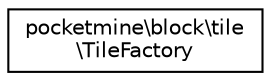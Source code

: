 digraph "Graphical Class Hierarchy"
{
 // INTERACTIVE_SVG=YES
 // LATEX_PDF_SIZE
  edge [fontname="Helvetica",fontsize="10",labelfontname="Helvetica",labelfontsize="10"];
  node [fontname="Helvetica",fontsize="10",shape=record];
  rankdir="LR";
  Node0 [label="pocketmine\\block\\tile\l\\TileFactory",height=0.2,width=0.4,color="black", fillcolor="white", style="filled",URL="$d7/d93/classpocketmine_1_1block_1_1tile_1_1_tile_factory.html",tooltip=" "];
}
